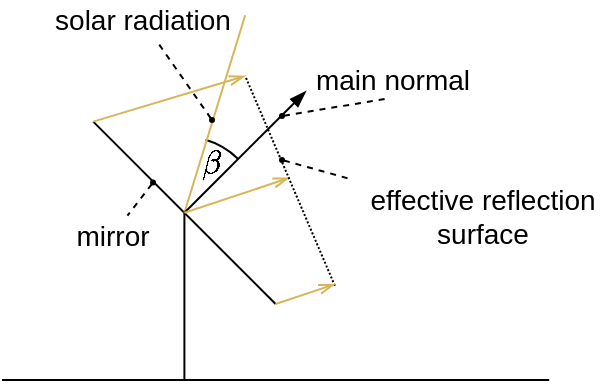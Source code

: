 <mxfile version="13.7.3" type="device" pages="2"><diagram id="8w0Q07-h01kBr_U7YsOx" name="Page-1"><mxGraphModel dx="768" dy="482" grid="1" gridSize="10" guides="1" tooltips="1" connect="1" arrows="1" fold="1" page="1" pageScale="1" pageWidth="827" pageHeight="1169" math="1" shadow="0"><root><mxCell id="0"/><mxCell id="1" parent="0"/><mxCell id="RzfZgJes6e27SRLii-0S-1" value="" style="group;fontSize=14;" parent="1" vertex="1" connectable="0"><mxGeometry x="40" y="120" width="305" height="190" as="geometry"/></mxCell><mxCell id="90WAkbkCvQGm0ko5TkQ6-1" value="" style="group;fontSize=14;" parent="RzfZgJes6e27SRLii-0S-1" vertex="1" connectable="0"><mxGeometry x="68.4" y="83.6" width="74.2" height="68.4" as="geometry"/></mxCell><mxCell id="90WAkbkCvQGm0ko5TkQ6-2" value="" style="endArrow=none;html=1;fontSize=14;" parent="90WAkbkCvQGm0ko5TkQ6-1" edge="1"><mxGeometry width="50" height="50" relative="1" as="geometry"><mxPoint x="22.8" y="106.4" as="sourcePoint"/><mxPoint x="22.8" y="22.8" as="targetPoint"/></mxGeometry></mxCell><mxCell id="90WAkbkCvQGm0ko5TkQ6-3" value="" style="endArrow=none;html=1;fontSize=14;" parent="90WAkbkCvQGm0ko5TkQ6-1" edge="1"><mxGeometry width="50" height="50" relative="1" as="geometry"><mxPoint x="68.4" y="68.4" as="sourcePoint"/><mxPoint x="-22.8" y="-22.8" as="targetPoint"/></mxGeometry></mxCell><mxCell id="90WAkbkCvQGm0ko5TkQ6-5" value="" style="verticalLabelPosition=bottom;verticalAlign=top;html=1;shape=mxgraph.basic.arc;startAngle=0.045;endAngle=0.125;fillColor=#ffffff;fontSize=14;" parent="90WAkbkCvQGm0ko5TkQ6-1" vertex="1"><mxGeometry x="-15.2" y="-15.2" width="76.0" height="76" as="geometry"/></mxCell><mxCell id="90WAkbkCvQGm0ko5TkQ6-4" value="$$\beta$$" style="text;html=1;align=center;verticalAlign=middle;resizable=0;points=[];autosize=1;fontSize=14;" parent="90WAkbkCvQGm0ko5TkQ6-1" vertex="1"><mxGeometry x="-4.8" y="-12" width="80" height="20" as="geometry"/></mxCell><mxCell id="90WAkbkCvQGm0ko5TkQ6-7" value="" style="endArrow=none;html=1;strokeWidth=1;endFill=0;fillColor=#fff2cc;strokeColor=#D6B656;fontSize=14;" parent="RzfZgJes6e27SRLii-0S-1" edge="1"><mxGeometry width="50" height="50" relative="1" as="geometry"><mxPoint x="121.6" y="7.6" as="sourcePoint"/><mxPoint x="91.2" y="106.4" as="targetPoint"/></mxGeometry></mxCell><mxCell id="90WAkbkCvQGm0ko5TkQ6-8" value="" style="endArrow=blockThin;html=1;strokeWidth=1;endFill=1;fontSize=14;" parent="RzfZgJes6e27SRLii-0S-1" edge="1"><mxGeometry width="50" height="50" relative="1" as="geometry"><mxPoint x="91.2" y="106.4" as="sourcePoint"/><mxPoint x="152.0" y="45.6" as="targetPoint"/></mxGeometry></mxCell><mxCell id="90WAkbkCvQGm0ko5TkQ6-9" value="" style="endArrow=none;html=1;strokeWidth=1;strokeColor=#d6b656;endFill=0;startArrow=openThin;startFill=0;fillColor=#fff2cc;fontSize=14;" parent="RzfZgJes6e27SRLii-0S-1" edge="1"><mxGeometry width="50" height="50" relative="1" as="geometry"><mxPoint x="143.64" y="88.92" as="sourcePoint"/><mxPoint x="91.2" y="106.4" as="targetPoint"/></mxGeometry></mxCell><mxCell id="90WAkbkCvQGm0ko5TkQ6-10" value="solar radiation" style="text;html=1;align=center;verticalAlign=middle;resizable=0;points=[];autosize=1;fontSize=14;" parent="RzfZgJes6e27SRLii-0S-1" vertex="1"><mxGeometry x="20.0" width="100" height="20" as="geometry"/></mxCell><mxCell id="90WAkbkCvQGm0ko5TkQ6-11" value="main normal" style="text;html=1;align=center;verticalAlign=middle;resizable=0;points=[];autosize=1;fontSize=14;" parent="RzfZgJes6e27SRLii-0S-1" vertex="1"><mxGeometry x="150.0" y="30" width="90" height="20" as="geometry"/></mxCell><mxCell id="90WAkbkCvQGm0ko5TkQ6-13" value="" style="endArrow=none;html=1;strokeWidth=1;fontSize=14;" parent="RzfZgJes6e27SRLii-0S-1" edge="1"><mxGeometry width="50" height="50" relative="1" as="geometry"><mxPoint y="190" as="sourcePoint"/><mxPoint x="273.6" y="190" as="targetPoint"/></mxGeometry></mxCell><mxCell id="90WAkbkCvQGm0ko5TkQ6-16" value="effective reflection &lt;br&gt;surface" style="text;html=1;align=center;verticalAlign=middle;resizable=0;points=[];autosize=1;fontSize=14;" parent="RzfZgJes6e27SRLii-0S-1" vertex="1"><mxGeometry x="175" y="87.8" width="130" height="40" as="geometry"/></mxCell><mxCell id="90WAkbkCvQGm0ko5TkQ6-15" value="" style="endArrow=none;html=1;strokeWidth=1;fontSize=14;dashed=1;dashPattern=1 1;" parent="RzfZgJes6e27SRLii-0S-1" edge="1"><mxGeometry width="50" height="50" relative="1" as="geometry"><mxPoint x="166.44" y="142.88" as="sourcePoint"/><mxPoint x="121.6" y="38" as="targetPoint"/></mxGeometry></mxCell><mxCell id="90WAkbkCvQGm0ko5TkQ6-21" value="" style="endArrow=none;html=1;strokeWidth=1;strokeColor=#d6b656;endFill=0;startArrow=openThin;startFill=0;fillColor=#fff2cc;fontSize=14;" parent="RzfZgJes6e27SRLii-0S-1" edge="1"><mxGeometry width="50" height="50" relative="1" as="geometry"><mxPoint x="166.44" y="142.12" as="sourcePoint"/><mxPoint x="136.8" y="152" as="targetPoint"/></mxGeometry></mxCell><mxCell id="90WAkbkCvQGm0ko5TkQ6-20" value="" style="endArrow=none;html=1;strokeWidth=1;strokeColor=#d6b656;endFill=0;startArrow=openThin;startFill=0;fillColor=#fff2cc;fontSize=14;" parent="RzfZgJes6e27SRLii-0S-1" edge="1"><mxGeometry width="50" height="50" relative="1" as="geometry"><mxPoint x="121.6" y="38" as="sourcePoint"/><mxPoint x="45.6" y="60.8" as="targetPoint"/></mxGeometry></mxCell><mxCell id="90WAkbkCvQGm0ko5TkQ6-12" value="mirror" style="text;html=1;align=center;verticalAlign=middle;resizable=0;points=[];autosize=1;fontSize=14;" parent="RzfZgJes6e27SRLii-0S-1" vertex="1"><mxGeometry x="30" y="107.8" width="50" height="20" as="geometry"/></mxCell><mxCell id="dtdnkwffSV5vNO7oHxh7-1" value="" style="endArrow=none;html=1;startArrow=oval;startFill=1;startSize=2;dashed=1;" parent="RzfZgJes6e27SRLii-0S-1" target="90WAkbkCvQGm0ko5TkQ6-10" edge="1"><mxGeometry width="50" height="50" relative="1" as="geometry"><mxPoint x="105" y="60" as="sourcePoint"/><mxPoint x="155" y="10" as="targetPoint"/></mxGeometry></mxCell><mxCell id="dtdnkwffSV5vNO7oHxh7-2" value="" style="endArrow=none;html=1;startArrow=oval;startFill=1;startSize=2;dashed=1;exitX=0.149;exitY=0.981;exitDx=0;exitDy=0;exitPerimeter=0;" parent="RzfZgJes6e27SRLii-0S-1" source="90WAkbkCvQGm0ko5TkQ6-4" target="90WAkbkCvQGm0ko5TkQ6-12" edge="1"><mxGeometry width="50" height="50" relative="1" as="geometry"><mxPoint x="90" y="160" as="sourcePoint"/><mxPoint x="105.72" y="30" as="targetPoint"/></mxGeometry></mxCell><mxCell id="dtdnkwffSV5vNO7oHxh7-3" value="" style="endArrow=none;html=1;startArrow=oval;startFill=1;startSize=2;dashed=1;entryX=0.482;entryY=0.958;entryDx=0;entryDy=0;entryPerimeter=0;" parent="1" target="90WAkbkCvQGm0ko5TkQ6-11" edge="1"><mxGeometry width="50" height="50" relative="1" as="geometry"><mxPoint x="180" y="178" as="sourcePoint"/><mxPoint x="230.95" y="166.92" as="targetPoint"/></mxGeometry></mxCell><mxCell id="dtdnkwffSV5vNO7oHxh7-4" value="" style="endArrow=none;html=1;startArrow=oval;startFill=1;startSize=2;dashed=1;" parent="1" target="90WAkbkCvQGm0ko5TkQ6-16" edge="1"><mxGeometry width="50" height="50" relative="1" as="geometry"><mxPoint x="180" y="200" as="sourcePoint"/><mxPoint x="165.72" y="170" as="targetPoint"/></mxGeometry></mxCell></root></mxGraphModel></diagram><diagram id="xgREuXjwV_DCqwZut111" name="Page-2"><mxGraphModel dx="768" dy="482" grid="1" gridSize="10" guides="1" tooltips="1" connect="1" arrows="1" fold="1" page="1" pageScale="1" pageWidth="827" pageHeight="1169" math="0" shadow="0"><root><mxCell id="q-ZAwsTwF1WLUPQ5CYB3-0"/><mxCell id="q-ZAwsTwF1WLUPQ5CYB3-1" parent="q-ZAwsTwF1WLUPQ5CYB3-0"/><mxCell id="q-ZAwsTwF1WLUPQ5CYB3-2" value="" style="group;fontSize=14;" parent="q-ZAwsTwF1WLUPQ5CYB3-1" vertex="1" connectable="0"><mxGeometry x="40" y="120" width="296.92" height="190" as="geometry"/></mxCell><mxCell id="q-ZAwsTwF1WLUPQ5CYB3-3" value="" style="group;fontSize=14;" parent="q-ZAwsTwF1WLUPQ5CYB3-2" vertex="1" connectable="0"><mxGeometry x="68.4" y="83.6" width="74.2" height="68.4" as="geometry"/></mxCell><mxCell id="q-ZAwsTwF1WLUPQ5CYB3-4" value="" style="endArrow=none;html=1;fontSize=14;" parent="q-ZAwsTwF1WLUPQ5CYB3-3" edge="1"><mxGeometry width="50" height="50" relative="1" as="geometry"><mxPoint x="22.8" y="106.4" as="sourcePoint"/><mxPoint x="22.8" y="22.8" as="targetPoint"/></mxGeometry></mxCell><mxCell id="q-ZAwsTwF1WLUPQ5CYB3-5" value="" style="endArrow=none;html=1;fontSize=14;" parent="q-ZAwsTwF1WLUPQ5CYB3-3" edge="1"><mxGeometry width="50" height="50" relative="1" as="geometry"><mxPoint x="68.4" y="68.4" as="sourcePoint"/><mxPoint x="-22.8" y="-22.8" as="targetPoint"/></mxGeometry></mxCell><mxCell id="q-ZAwsTwF1WLUPQ5CYB3-13" value="" style="endArrow=none;html=1;strokeWidth=1;fontSize=14;" parent="q-ZAwsTwF1WLUPQ5CYB3-2" edge="1"><mxGeometry width="50" height="50" relative="1" as="geometry"><mxPoint y="190" as="sourcePoint"/><mxPoint x="273.6" y="190" as="targetPoint"/></mxGeometry></mxCell><mxCell id="q-ZAwsTwF1WLUPQ5CYB3-23" value="" style="triangle;whiteSpace=wrap;html=1;rotation=-220;fillColor=#fff2cc;strokeColor=#d6b656;" parent="q-ZAwsTwF1WLUPQ5CYB3-2" vertex="1"><mxGeometry x="83" y="63" width="74.2" height="36.4" as="geometry"/></mxCell><mxCell id="lT6gQqqp1MSNidhW096G-0" value="" style="endArrow=none;html=1;strokeWidth=1;endFill=0;fillColor=#fff2cc;strokeColor=#D6B656;fontSize=14;" parent="q-ZAwsTwF1WLUPQ5CYB3-1" edge="1"><mxGeometry width="50" height="50" relative="1" as="geometry"><mxPoint x="161.6" y="127.6" as="sourcePoint"/><mxPoint x="131.2" y="226.4" as="targetPoint"/></mxGeometry></mxCell></root></mxGraphModel></diagram></mxfile>